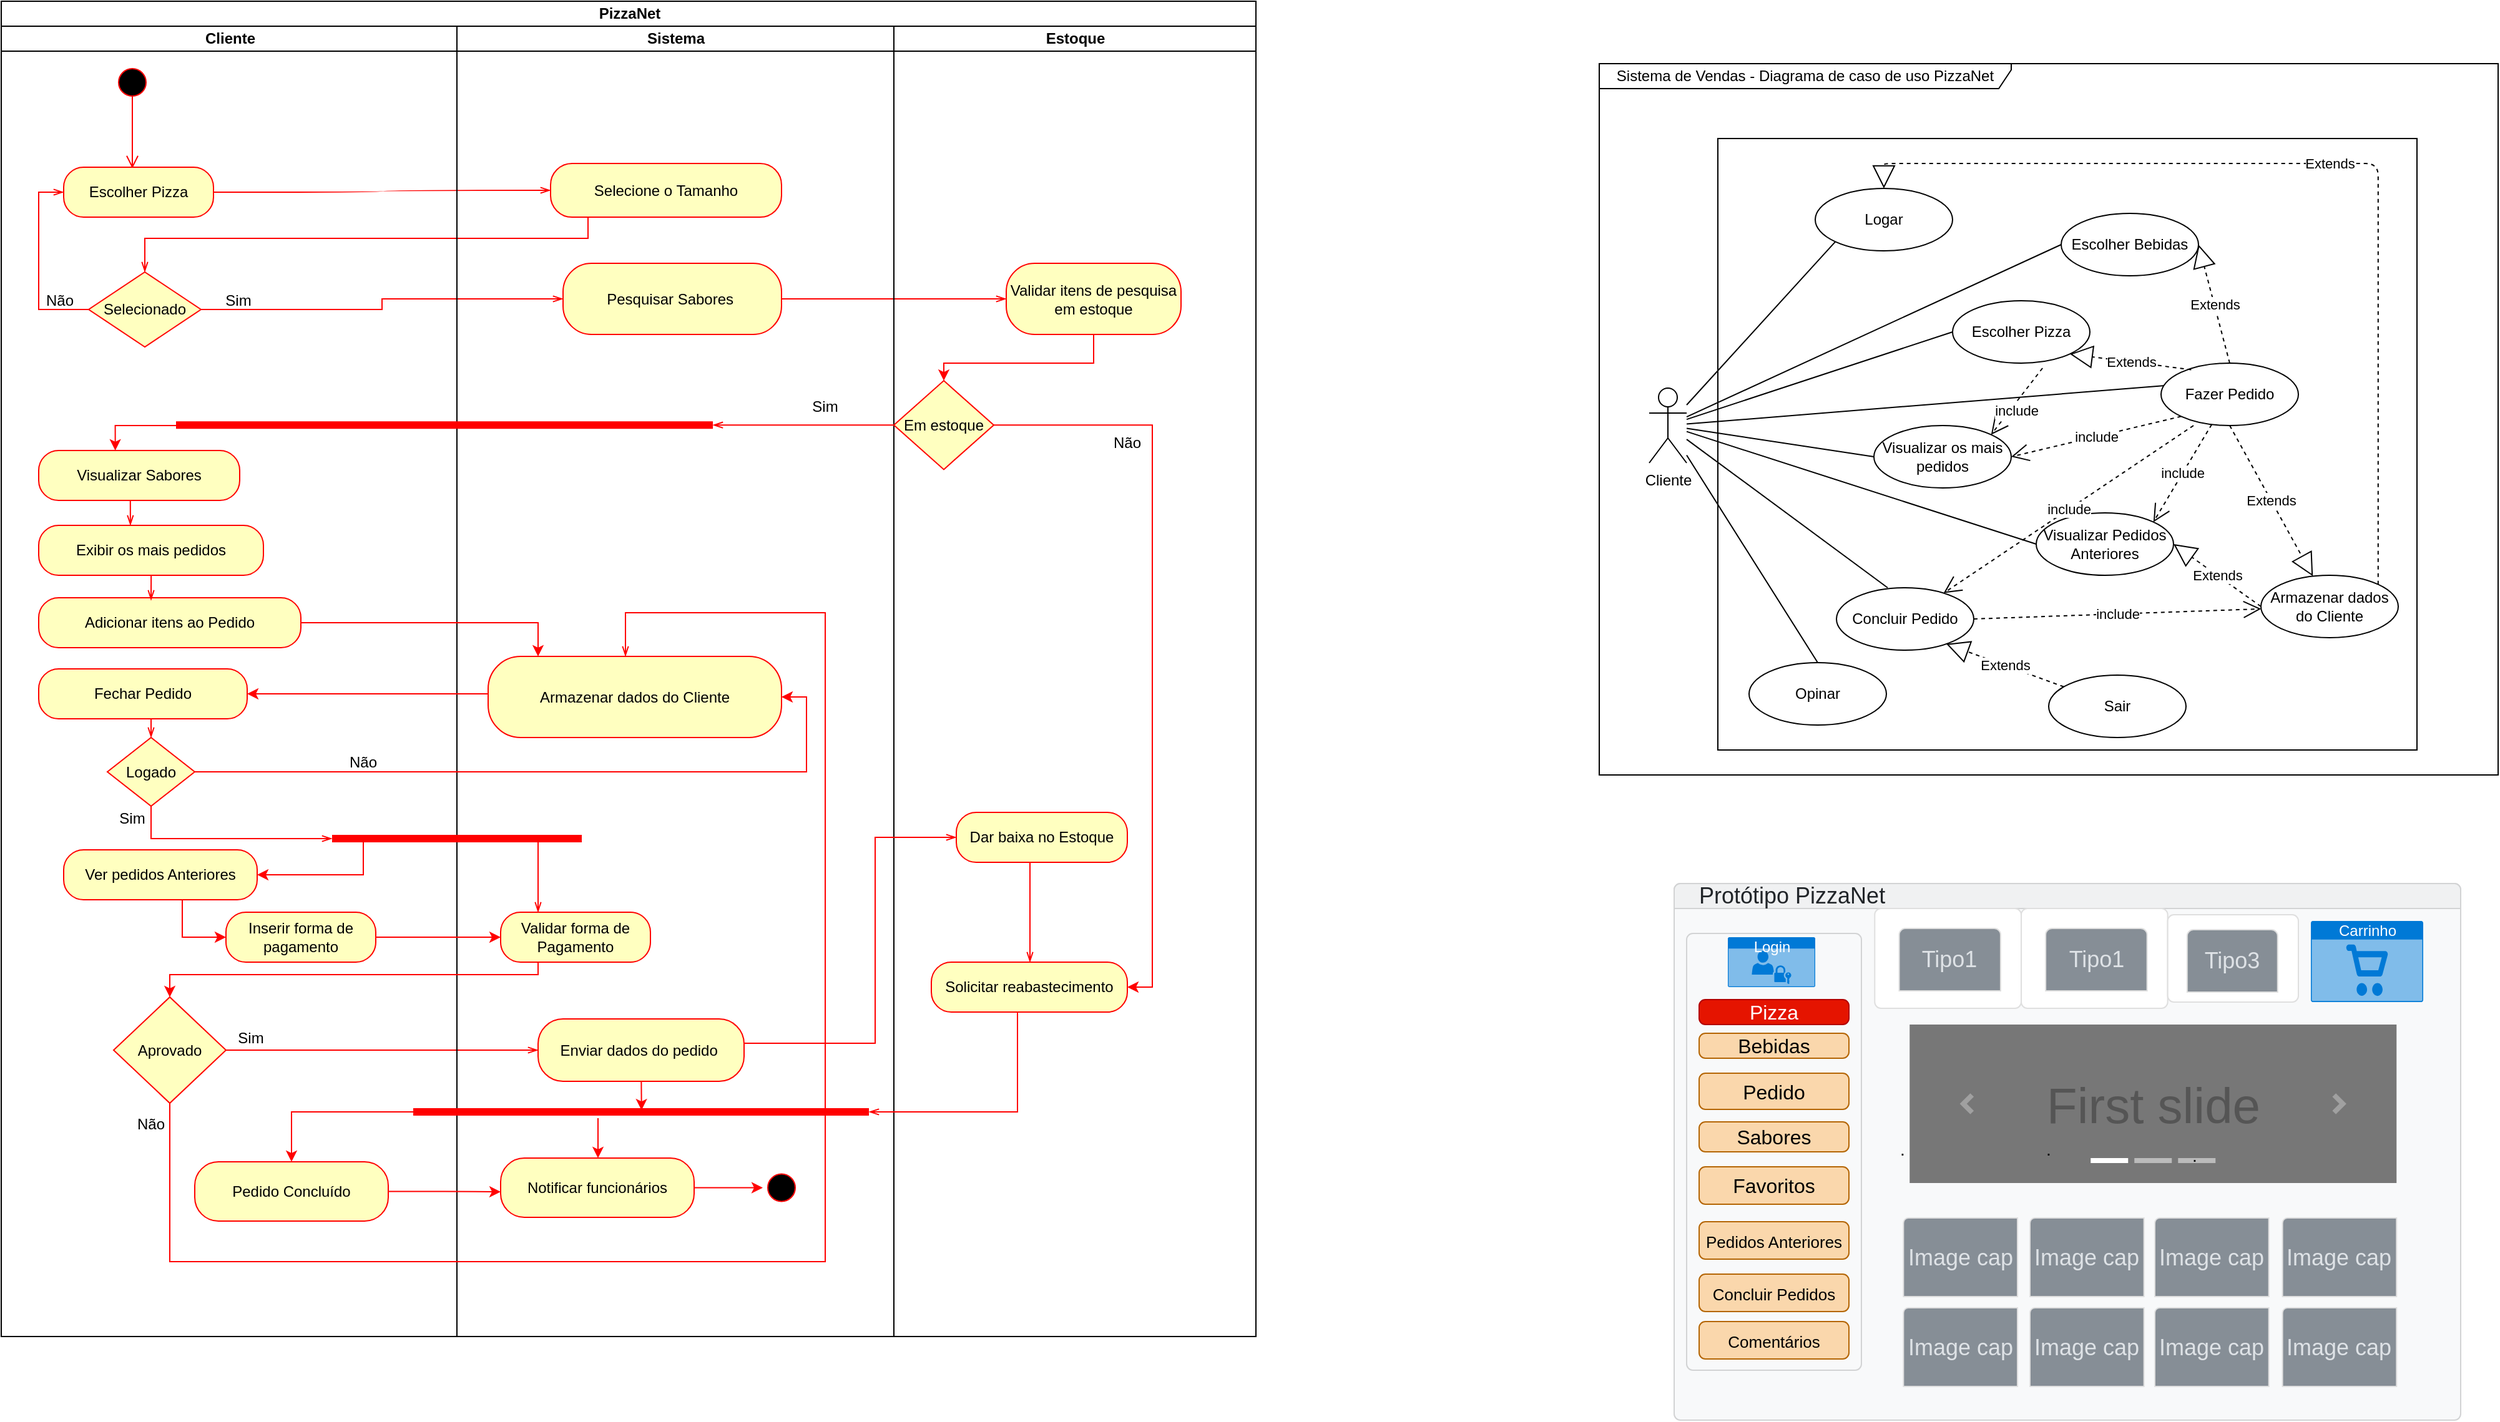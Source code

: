 <mxfile version="13.9.9" type="github">
  <diagram id="EkDo34qrDGZ_-z-unrCB" name="Page-1">
    <mxGraphModel dx="3389" dy="1125" grid="1" gridSize="10" guides="1" tooltips="1" connect="1" arrows="1" fold="1" page="1" pageScale="1" pageWidth="827" pageHeight="1169" math="0" shadow="0">
      <root>
        <mxCell id="0" />
        <mxCell id="1" parent="0" />
        <mxCell id="Earb1KnYi7kqz3VoGOj6-95" value="&lt;br style=&quot;font-size: 14px&quot;&gt;" style="html=1;shadow=0;dashed=0;shape=mxgraph.bootstrap.rrect;rSize=5;strokeColor=#D2D3D4;html=1;whiteSpace=wrap;fillColor=#F8F9FA;fontColor=#212529;verticalAlign=bottom;align=left;spacing=20;spacingBottom=0;fontSize=14;" parent="1" vertex="1">
          <mxGeometry x="90" y="727" width="630" height="430" as="geometry" />
        </mxCell>
        <mxCell id="Earb1KnYi7kqz3VoGOj6-96" value="Protótipo PizzaNet" style="html=1;shadow=0;dashed=0;shape=mxgraph.bootstrap.topButton;rSize=5;perimeter=none;whiteSpace=wrap;fillColor=#F0F1F2;strokeColor=#D2D3D4;fontColor=#212529;resizeWidth=1;fontSize=18;align=left;spacing=20;" parent="Earb1KnYi7kqz3VoGOj6-95" vertex="1">
          <mxGeometry width="630" height="20" relative="1" as="geometry" />
        </mxCell>
        <mxCell id="Earb1KnYi7kqz3VoGOj6-135" value="First slide" style="html=1;shadow=0;dashed=0;strokeColor=none;strokeWidth=1;fillColor=#777777;fontColor=#555555;whiteSpace=wrap;align=center;verticalAlign=middle;fontStyle=0;fontSize=40;" parent="Earb1KnYi7kqz3VoGOj6-95" vertex="1">
          <mxGeometry x="188.63" y="113" width="390" height="127" as="geometry" />
        </mxCell>
        <mxCell id="Earb1KnYi7kqz3VoGOj6-136" value="" style="html=1;verticalLabelPosition=bottom;labelBackgroundColor=#ffffff;verticalAlign=top;shadow=0;dashed=0;strokeWidth=4;shape=mxgraph.ios7.misc.more;strokeColor=#a0a0a0;" parent="Earb1KnYi7kqz3VoGOj6-135" vertex="1">
          <mxGeometry x="1" y="0.5" width="7" height="14" relative="1" as="geometry">
            <mxPoint x="-50" y="-7" as="offset" />
          </mxGeometry>
        </mxCell>
        <mxCell id="Earb1KnYi7kqz3VoGOj6-137" value="" style="flipH=1;html=1;verticalLabelPosition=bottom;labelBackgroundColor=#ffffff;verticalAlign=top;shadow=0;dashed=0;strokeWidth=4;shape=mxgraph.ios7.misc.more;strokeColor=#a0a0a0;" parent="Earb1KnYi7kqz3VoGOj6-135" vertex="1">
          <mxGeometry y="0.5" width="7" height="14" relative="1" as="geometry">
            <mxPoint x="43" y="-7" as="offset" />
          </mxGeometry>
        </mxCell>
        <mxCell id="Earb1KnYi7kqz3VoGOj6-138" value="" style="html=1;shadow=0;strokeColor=none;fillColor=#ffffff;" parent="Earb1KnYi7kqz3VoGOj6-135" vertex="1">
          <mxGeometry x="0.5" y="1" width="30" height="4" relative="1" as="geometry">
            <mxPoint x="-50" y="-20" as="offset" />
          </mxGeometry>
        </mxCell>
        <mxCell id="Earb1KnYi7kqz3VoGOj6-139" value="" style="html=1;shadow=0;strokeColor=none;fillColor=#BBBBBB;" parent="Earb1KnYi7kqz3VoGOj6-135" vertex="1">
          <mxGeometry x="0.5" y="1" width="30" height="4" relative="1" as="geometry">
            <mxPoint x="-15" y="-20" as="offset" />
          </mxGeometry>
        </mxCell>
        <mxCell id="Earb1KnYi7kqz3VoGOj6-140" value="" style="html=1;shadow=0;strokeColor=none;fillColor=#BBBBBB;" parent="Earb1KnYi7kqz3VoGOj6-135" vertex="1">
          <mxGeometry x="0.5" y="1" width="30" height="4" relative="1" as="geometry">
            <mxPoint x="20" y="-20" as="offset" />
          </mxGeometry>
        </mxCell>
        <mxCell id="Earb1KnYi7kqz3VoGOj6-167" value="" style="edgeStyle=none;rounded=0;orthogonalLoop=1;jettySize=auto;html=1;endArrow=none;endFill=0;" parent="Earb1KnYi7kqz3VoGOj6-95" source="Earb1KnYi7kqz3VoGOj6-127" target="Earb1KnYi7kqz3VoGOj6-165" edge="1">
          <mxGeometry relative="1" as="geometry" />
        </mxCell>
        <mxCell id="Earb1KnYi7kqz3VoGOj6-127" value="." style="html=1;shadow=0;dashed=0;shape=mxgraph.bootstrap.rrect;rSize=5;strokeColor=#DFDFDF;html=1;whiteSpace=wrap;fillColor=#ffffff;fontColor=#000000;verticalAlign=top;align=left;spacing=20;spacingBottom=0;fontSize=14;spacingTop=160;" parent="Earb1KnYi7kqz3VoGOj6-95" vertex="1">
          <mxGeometry x="160.66" y="20" width="117.33" height="80" as="geometry" />
        </mxCell>
        <mxCell id="Earb1KnYi7kqz3VoGOj6-128" value="Tipo1" style="html=1;shadow=0;dashed=0;shape=mxgraph.bootstrap.topButton;rSize=5;perimeter=none;whiteSpace=wrap;fillColor=#868E96;strokeColor=#DFDFDF;fontColor=#DEE2E6;resizeWidth=1;fontSize=18;" parent="Earb1KnYi7kqz3VoGOj6-127" vertex="1">
          <mxGeometry width="81.231" height="50" relative="1" as="geometry">
            <mxPoint x="19.59" y="16" as="offset" />
          </mxGeometry>
        </mxCell>
        <mxCell id="Earb1KnYi7kqz3VoGOj6-150" value="Image cap" style="html=1;shadow=0;dashed=0;shape=mxgraph.basic.corner_round_rect;dx=2;perimeter=none;whiteSpace=wrap;fillColor=#868E96;strokeColor=#DFDFDF;fontColor=#DEE2E6;resizeWidth=1;fontSize=18;" parent="Earb1KnYi7kqz3VoGOj6-95" vertex="1">
          <mxGeometry x="183.66" y="340" width="91.34" height="63" as="geometry" />
        </mxCell>
        <mxCell id="Earb1KnYi7kqz3VoGOj6-155" value="Image cap" style="html=1;shadow=0;dashed=0;shape=mxgraph.basic.corner_round_rect;dx=2;perimeter=none;whiteSpace=wrap;fillColor=#868E96;strokeColor=#DFDFDF;fontColor=#DEE2E6;resizeWidth=1;fontSize=18;" parent="Earb1KnYi7kqz3VoGOj6-95" vertex="1">
          <mxGeometry x="183.66" y="268" width="91.34" height="63" as="geometry" />
        </mxCell>
        <mxCell id="Earb1KnYi7kqz3VoGOj6-157" value="Image cap" style="html=1;shadow=0;dashed=0;shape=mxgraph.basic.corner_round_rect;dx=2;perimeter=none;whiteSpace=wrap;fillColor=#868E96;strokeColor=#DFDFDF;fontColor=#DEE2E6;resizeWidth=1;fontSize=18;" parent="Earb1KnYi7kqz3VoGOj6-95" vertex="1">
          <mxGeometry x="285" y="340" width="91.34" height="63" as="geometry" />
        </mxCell>
        <mxCell id="Earb1KnYi7kqz3VoGOj6-158" value="Image cap" style="html=1;shadow=0;dashed=0;shape=mxgraph.basic.corner_round_rect;dx=2;perimeter=none;whiteSpace=wrap;fillColor=#868E96;strokeColor=#DFDFDF;fontColor=#DEE2E6;resizeWidth=1;fontSize=18;" parent="Earb1KnYi7kqz3VoGOj6-95" vertex="1">
          <mxGeometry x="285" y="268" width="91.34" height="63" as="geometry" />
        </mxCell>
        <mxCell id="Earb1KnYi7kqz3VoGOj6-161" value="Image cap" style="html=1;shadow=0;dashed=0;shape=mxgraph.basic.corner_round_rect;dx=2;perimeter=none;whiteSpace=wrap;fillColor=#868E96;strokeColor=#DFDFDF;fontColor=#DEE2E6;resizeWidth=1;fontSize=18;" parent="Earb1KnYi7kqz3VoGOj6-95" vertex="1">
          <mxGeometry x="385" y="340" width="91.34" height="63" as="geometry" />
        </mxCell>
        <mxCell id="Earb1KnYi7kqz3VoGOj6-162" value="Image cap" style="html=1;shadow=0;dashed=0;shape=mxgraph.basic.corner_round_rect;dx=2;perimeter=none;whiteSpace=wrap;fillColor=#868E96;strokeColor=#DFDFDF;fontColor=#DEE2E6;resizeWidth=1;fontSize=18;" parent="Earb1KnYi7kqz3VoGOj6-95" vertex="1">
          <mxGeometry x="385" y="268" width="91.34" height="63" as="geometry" />
        </mxCell>
        <mxCell id="Earb1KnYi7kqz3VoGOj6-163" value="Image cap" style="html=1;shadow=0;dashed=0;shape=mxgraph.basic.corner_round_rect;dx=2;perimeter=none;whiteSpace=wrap;fillColor=#868E96;strokeColor=#DFDFDF;fontColor=#DEE2E6;resizeWidth=1;fontSize=18;" parent="Earb1KnYi7kqz3VoGOj6-95" vertex="1">
          <mxGeometry x="487.29" y="340" width="91.34" height="63" as="geometry" />
        </mxCell>
        <mxCell id="Earb1KnYi7kqz3VoGOj6-164" value="Image cap" style="html=1;shadow=0;dashed=0;shape=mxgraph.basic.corner_round_rect;dx=2;perimeter=none;whiteSpace=wrap;fillColor=#868E96;strokeColor=#DFDFDF;fontColor=#DEE2E6;resizeWidth=1;fontSize=18;" parent="Earb1KnYi7kqz3VoGOj6-95" vertex="1">
          <mxGeometry x="487.29" y="268" width="91.34" height="63" as="geometry" />
        </mxCell>
        <mxCell id="Earb1KnYi7kqz3VoGOj6-170" value="" style="edgeStyle=none;rounded=0;orthogonalLoop=1;jettySize=auto;html=1;endArrow=none;endFill=0;" parent="Earb1KnYi7kqz3VoGOj6-95" source="Earb1KnYi7kqz3VoGOj6-165" target="Earb1KnYi7kqz3VoGOj6-168" edge="1">
          <mxGeometry relative="1" as="geometry" />
        </mxCell>
        <mxCell id="Earb1KnYi7kqz3VoGOj6-165" value="." style="html=1;shadow=0;dashed=0;shape=mxgraph.bootstrap.rrect;rSize=5;strokeColor=#DFDFDF;html=1;whiteSpace=wrap;fillColor=#ffffff;fontColor=#000000;verticalAlign=top;align=left;spacing=20;spacingBottom=0;fontSize=14;spacingTop=160;" parent="Earb1KnYi7kqz3VoGOj6-95" vertex="1">
          <mxGeometry x="277.99" y="20" width="117.33" height="80" as="geometry" />
        </mxCell>
        <mxCell id="Earb1KnYi7kqz3VoGOj6-166" value="Tipo1" style="html=1;shadow=0;dashed=0;shape=mxgraph.bootstrap.topButton;rSize=5;perimeter=none;whiteSpace=wrap;fillColor=#868E96;strokeColor=#DFDFDF;fontColor=#DEE2E6;resizeWidth=1;fontSize=18;" parent="Earb1KnYi7kqz3VoGOj6-165" vertex="1">
          <mxGeometry width="81.231" height="50" relative="1" as="geometry">
            <mxPoint x="19.59" y="16" as="offset" />
          </mxGeometry>
        </mxCell>
        <mxCell id="Earb1KnYi7kqz3VoGOj6-168" value="." style="html=1;shadow=0;dashed=0;shape=mxgraph.bootstrap.rrect;rSize=5;strokeColor=#DFDFDF;html=1;whiteSpace=wrap;fillColor=#ffffff;fontColor=#000000;verticalAlign=top;align=left;spacing=20;spacingBottom=0;fontSize=14;spacingTop=160;" parent="Earb1KnYi7kqz3VoGOj6-95" vertex="1">
          <mxGeometry x="395.32" y="25" width="104.68" height="70" as="geometry" />
        </mxCell>
        <mxCell id="Earb1KnYi7kqz3VoGOj6-169" value="Tipo3" style="html=1;shadow=0;dashed=0;shape=mxgraph.bootstrap.topButton;rSize=5;perimeter=none;whiteSpace=wrap;fillColor=#868E96;strokeColor=#DFDFDF;fontColor=#DEE2E6;resizeWidth=1;fontSize=18;" parent="Earb1KnYi7kqz3VoGOj6-168" vertex="1">
          <mxGeometry width="72.473" height="50" relative="1" as="geometry">
            <mxPoint x="15.59" y="12" as="offset" />
          </mxGeometry>
        </mxCell>
        <mxCell id="Earb1KnYi7kqz3VoGOj6-178" value="Carrinho" style="html=1;strokeColor=none;fillColor=#0079D6;labelPosition=center;verticalLabelPosition=middle;verticalAlign=top;align=center;fontSize=12;outlineConnect=0;spacingTop=-6;fontColor=#FFFFFF;shape=mxgraph.sitemap.shopping;" parent="Earb1KnYi7kqz3VoGOj6-95" vertex="1">
          <mxGeometry x="510" y="30" width="90" height="65" as="geometry" />
        </mxCell>
        <mxCell id="Earb1KnYi7kqz3VoGOj6-97" value="&lt;br style=&quot;font-size: 14px&quot;&gt;" style="html=1;shadow=0;dashed=0;shape=mxgraph.bootstrap.rrect;rSize=5;strokeColor=#D2D3D4;html=1;whiteSpace=wrap;fillColor=#F8F9FA;fontColor=#212529;verticalAlign=bottom;align=left;spacing=20;spacingBottom=0;fontSize=14;" parent="1" vertex="1">
          <mxGeometry x="100" y="767" width="140" height="350" as="geometry" />
        </mxCell>
        <mxCell id="Earb1KnYi7kqz3VoGOj6-105" value="Pizza" style="html=1;shadow=0;dashed=0;shape=mxgraph.bootstrap.rrect;rSize=5;strokeColor=#B20000;strokeWidth=1;fillColor=#e51400;whiteSpace=wrap;align=center;verticalAlign=middle;spacingLeft=0;fontStyle=0;fontSize=16;spacing=5;fontColor=#ffffff;" parent="1" vertex="1">
          <mxGeometry x="110" y="820" width="120" height="20" as="geometry" />
        </mxCell>
        <mxCell id="Earb1KnYi7kqz3VoGOj6-107" value="Bebidas" style="html=1;shadow=0;dashed=0;shape=mxgraph.bootstrap.rrect;rSize=5;strokeColor=#b46504;strokeWidth=1;fillColor=#fad7ac;whiteSpace=wrap;align=center;verticalAlign=middle;spacingLeft=0;fontStyle=0;fontSize=16;spacing=5;" parent="1" vertex="1">
          <mxGeometry x="110" y="847" width="120" height="20" as="geometry" />
        </mxCell>
        <mxCell id="Earb1KnYi7kqz3VoGOj6-109" value="Pedido" style="html=1;shadow=0;dashed=0;shape=mxgraph.bootstrap.rrect;rSize=5;strokeColor=#b46504;strokeWidth=1;fillColor=#fad7ac;whiteSpace=wrap;align=center;verticalAlign=middle;spacingLeft=0;fontStyle=0;fontSize=16;spacing=5;" parent="1" vertex="1">
          <mxGeometry x="110" y="879" width="120" height="29" as="geometry" />
        </mxCell>
        <mxCell id="Earb1KnYi7kqz3VoGOj6-111" value="Sabores" style="html=1;shadow=0;dashed=0;shape=mxgraph.bootstrap.rrect;rSize=5;strokeColor=#b46504;strokeWidth=1;fillColor=#fad7ac;whiteSpace=wrap;align=center;verticalAlign=middle;spacingLeft=0;fontStyle=0;fontSize=16;spacing=5;" parent="1" vertex="1">
          <mxGeometry x="110" y="918" width="120" height="24" as="geometry" />
        </mxCell>
        <mxCell id="Earb1KnYi7kqz3VoGOj6-113" value="Favoritos" style="html=1;shadow=0;dashed=0;shape=mxgraph.bootstrap.rrect;rSize=5;strokeColor=#b46504;strokeWidth=1;fillColor=#fad7ac;whiteSpace=wrap;align=center;verticalAlign=middle;spacingLeft=0;fontStyle=0;fontSize=16;spacing=5;" parent="1" vertex="1">
          <mxGeometry x="110" y="954" width="120" height="30" as="geometry" />
        </mxCell>
        <mxCell id="Earb1KnYi7kqz3VoGOj6-115" value="&lt;font style=&quot;font-size: 13px&quot;&gt;Pedidos Anteriores&lt;/font&gt;" style="html=1;shadow=0;dashed=0;shape=mxgraph.bootstrap.rrect;rSize=5;strokeColor=#b46504;strokeWidth=1;fillColor=#fad7ac;whiteSpace=wrap;align=center;verticalAlign=middle;spacingLeft=0;fontStyle=0;fontSize=16;spacing=5;" parent="1" vertex="1">
          <mxGeometry x="110" y="998" width="120" height="30" as="geometry" />
        </mxCell>
        <mxCell id="Earb1KnYi7kqz3VoGOj6-117" value="&lt;span style=&quot;font-size: 13px&quot;&gt;Concluir Pedidos&lt;/span&gt;" style="html=1;shadow=0;dashed=0;shape=mxgraph.bootstrap.rrect;rSize=5;strokeColor=#b46504;strokeWidth=1;fillColor=#fad7ac;whiteSpace=wrap;align=center;verticalAlign=middle;spacingLeft=0;fontStyle=0;fontSize=16;spacing=5;" parent="1" vertex="1">
          <mxGeometry x="110" y="1040" width="120" height="30" as="geometry" />
        </mxCell>
        <mxCell id="Earb1KnYi7kqz3VoGOj6-119" value="&lt;span style=&quot;font-size: 13px&quot;&gt;Comentários&lt;/span&gt;" style="html=1;shadow=0;dashed=0;shape=mxgraph.bootstrap.rrect;rSize=5;strokeColor=#b46504;strokeWidth=1;fillColor=#fad7ac;whiteSpace=wrap;align=center;verticalAlign=middle;spacingLeft=0;fontStyle=0;fontSize=16;spacing=5;" parent="1" vertex="1">
          <mxGeometry x="110" y="1078" width="120" height="30" as="geometry" />
        </mxCell>
        <mxCell id="Earb1KnYi7kqz3VoGOj6-177" value="Login" style="html=1;strokeColor=none;fillColor=#0079D6;labelPosition=center;verticalLabelPosition=middle;verticalAlign=top;align=center;fontSize=12;outlineConnect=0;spacingTop=-6;fontColor=#FFFFFF;shape=mxgraph.sitemap.login;" parent="1" vertex="1">
          <mxGeometry x="133" y="770" width="70" height="40" as="geometry" />
        </mxCell>
        <mxCell id="qwXOoXduJk2nyBG-_TlX-101" value="PizzaNet" style="swimlane;html=1;childLayout=stackLayout;resizeParent=1;resizeParentMax=0;startSize=20;" parent="1" vertex="1">
          <mxGeometry x="-1250" y="20" width="1005" height="1070" as="geometry" />
        </mxCell>
        <mxCell id="qwXOoXduJk2nyBG-_TlX-102" value="" style="edgeStyle=orthogonalEdgeStyle;curved=1;rounded=0;orthogonalLoop=1;jettySize=auto;html=1;startArrow=none;startFill=0;endArrow=openThin;endFill=0;strokeColor=#FF0000;" parent="qwXOoXduJk2nyBG-_TlX-101" source="qwXOoXduJk2nyBG-_TlX-112" target="qwXOoXduJk2nyBG-_TlX-137" edge="1">
          <mxGeometry relative="1" as="geometry">
            <mxPoint x="-210" y="273" as="sourcePoint" />
            <mxPoint x="-210" y="370" as="targetPoint" />
          </mxGeometry>
        </mxCell>
        <mxCell id="qwXOoXduJk2nyBG-_TlX-103" style="edgeStyle=orthogonalEdgeStyle;rounded=0;orthogonalLoop=1;jettySize=auto;html=1;startArrow=none;startFill=0;endArrow=openThin;endFill=0;strokeColor=#FF0000;entryX=0.5;entryY=0;entryDx=0;entryDy=0;" parent="qwXOoXduJk2nyBG-_TlX-101" source="qwXOoXduJk2nyBG-_TlX-137" target="qwXOoXduJk2nyBG-_TlX-116" edge="1">
          <mxGeometry relative="1" as="geometry">
            <mxPoint x="150" y="250" as="targetPoint" />
            <Array as="points">
              <mxPoint x="470" y="190" />
              <mxPoint x="115" y="190" />
            </Array>
          </mxGeometry>
        </mxCell>
        <mxCell id="qwXOoXduJk2nyBG-_TlX-104" style="edgeStyle=orthogonalEdgeStyle;rounded=0;orthogonalLoop=1;jettySize=auto;html=1;entryX=0;entryY=0.5;entryDx=0;entryDy=0;startArrow=none;startFill=0;endArrow=openThin;endFill=0;strokeColor=#FF0000;" parent="qwXOoXduJk2nyBG-_TlX-101" source="qwXOoXduJk2nyBG-_TlX-116" target="qwXOoXduJk2nyBG-_TlX-136" edge="1">
          <mxGeometry relative="1" as="geometry" />
        </mxCell>
        <mxCell id="qwXOoXduJk2nyBG-_TlX-105" style="edgeStyle=orthogonalEdgeStyle;rounded=0;orthogonalLoop=1;jettySize=auto;html=1;startArrow=none;startFill=0;endArrow=openThin;endFill=0;strokeColor=#FF0000;exitX=0.5;exitY=0;exitDx=0;exitDy=0;" parent="qwXOoXduJk2nyBG-_TlX-101" source="qwXOoXduJk2nyBG-_TlX-123" target="qwXOoXduJk2nyBG-_TlX-142" edge="1">
          <mxGeometry relative="1" as="geometry">
            <Array as="points">
              <mxPoint x="180" y="840" />
            </Array>
          </mxGeometry>
        </mxCell>
        <mxCell id="qwXOoXduJk2nyBG-_TlX-106" style="edgeStyle=orthogonalEdgeStyle;rounded=0;orthogonalLoop=1;jettySize=auto;html=1;entryX=0;entryY=0.5;entryDx=0;entryDy=0;entryPerimeter=0;startArrow=none;startFill=0;endArrow=openThin;endFill=0;strokeColor=#FF0000;" parent="qwXOoXduJk2nyBG-_TlX-101" source="qwXOoXduJk2nyBG-_TlX-120" target="qwXOoXduJk2nyBG-_TlX-140" edge="1">
          <mxGeometry relative="1" as="geometry">
            <Array as="points">
              <mxPoint x="120" y="671" />
            </Array>
          </mxGeometry>
        </mxCell>
        <mxCell id="qwXOoXduJk2nyBG-_TlX-107" style="edgeStyle=orthogonalEdgeStyle;rounded=0;orthogonalLoop=1;jettySize=auto;html=1;entryX=0;entryY=0.5;entryDx=0;entryDy=0;startArrow=none;startFill=0;endArrow=openThin;endFill=0;strokeColor=#FF0000;" parent="qwXOoXduJk2nyBG-_TlX-101" source="qwXOoXduJk2nyBG-_TlX-136" target="qwXOoXduJk2nyBG-_TlX-153" edge="1">
          <mxGeometry relative="1" as="geometry" />
        </mxCell>
        <mxCell id="qwXOoXduJk2nyBG-_TlX-108" value="" style="rounded=0;orthogonalLoop=1;jettySize=auto;html=1;startArrow=none;startFill=0;endArrow=openThin;endFill=0;strokeColor=#FF0000;entryX=1;entryY=0.5;entryDx=0;entryDy=0;entryPerimeter=0;exitX=0.5;exitY=1;exitDx=0;exitDy=0;" parent="qwXOoXduJk2nyBG-_TlX-101" source="qwXOoXduJk2nyBG-_TlX-156" target="qwXOoXduJk2nyBG-_TlX-146" edge="1">
          <mxGeometry relative="1" as="geometry">
            <mxPoint x="500" y="357.62" as="targetPoint" />
            <Array as="points" />
            <mxPoint x="670" y="353.87" as="sourcePoint" />
          </mxGeometry>
        </mxCell>
        <mxCell id="qwXOoXduJk2nyBG-_TlX-109" value="Cliente" style="swimlane;html=1;startSize=20;" parent="qwXOoXduJk2nyBG-_TlX-101" vertex="1">
          <mxGeometry y="20" width="365" height="1050" as="geometry" />
        </mxCell>
        <mxCell id="qwXOoXduJk2nyBG-_TlX-110" value="" style="edgeStyle=orthogonalEdgeStyle;html=1;verticalAlign=bottom;endArrow=open;endSize=8;strokeColor=#ff0000;" parent="qwXOoXduJk2nyBG-_TlX-109" edge="1">
          <mxGeometry relative="1" as="geometry">
            <mxPoint x="105" y="114" as="targetPoint" />
            <Array as="points">
              <mxPoint x="105" y="114" />
            </Array>
            <mxPoint x="105" y="54.0" as="sourcePoint" />
          </mxGeometry>
        </mxCell>
        <mxCell id="qwXOoXduJk2nyBG-_TlX-111" value="" style="ellipse;html=1;shape=startState;fillColor=#000000;strokeColor=#ff0000;" parent="qwXOoXduJk2nyBG-_TlX-109" vertex="1">
          <mxGeometry x="90" y="30" width="30" height="30" as="geometry" />
        </mxCell>
        <mxCell id="qwXOoXduJk2nyBG-_TlX-112" value="Escolher Pizza" style="rounded=1;whiteSpace=wrap;html=1;arcSize=40;fontColor=#000000;fillColor=#ffffc0;strokeColor=#ff0000;" parent="qwXOoXduJk2nyBG-_TlX-109" vertex="1">
          <mxGeometry x="50" y="113" width="120" height="40" as="geometry" />
        </mxCell>
        <mxCell id="qwXOoXduJk2nyBG-_TlX-113" style="edgeStyle=orthogonalEdgeStyle;rounded=0;orthogonalLoop=1;jettySize=auto;html=1;startArrow=none;startFill=0;endArrow=openThin;endFill=0;strokeColor=#FF0000;entryX=0;entryY=0.5;entryDx=0;entryDy=0;" parent="qwXOoXduJk2nyBG-_TlX-109" source="qwXOoXduJk2nyBG-_TlX-114" target="qwXOoXduJk2nyBG-_TlX-120" edge="1">
          <mxGeometry relative="1" as="geometry">
            <mxPoint x="120" y="580" as="targetPoint" />
            <Array as="points">
              <mxPoint x="120" y="570" />
              <mxPoint x="120" y="570" />
            </Array>
          </mxGeometry>
        </mxCell>
        <mxCell id="qwXOoXduJk2nyBG-_TlX-114" value="Fechar Pedido" style="rounded=1;whiteSpace=wrap;html=1;arcSize=40;fontColor=#000000;fillColor=#ffffc0;strokeColor=#ff0000;" parent="qwXOoXduJk2nyBG-_TlX-109" vertex="1">
          <mxGeometry x="30" y="515" width="167" height="40" as="geometry" />
        </mxCell>
        <mxCell id="qwXOoXduJk2nyBG-_TlX-115" style="edgeStyle=orthogonalEdgeStyle;rounded=0;orthogonalLoop=1;jettySize=auto;html=1;exitX=0;exitY=0.5;exitDx=0;exitDy=0;entryX=0;entryY=0.5;entryDx=0;entryDy=0;startArrow=none;startFill=0;endArrow=openThin;endFill=0;strokeColor=#FF0000;" parent="qwXOoXduJk2nyBG-_TlX-109" source="qwXOoXduJk2nyBG-_TlX-116" target="qwXOoXduJk2nyBG-_TlX-112" edge="1">
          <mxGeometry relative="1" as="geometry" />
        </mxCell>
        <mxCell id="qwXOoXduJk2nyBG-_TlX-116" value="Selecionado" style="rhombus;whiteSpace=wrap;html=1;fillColor=#ffffc0;strokeColor=#ff0000;" parent="qwXOoXduJk2nyBG-_TlX-109" vertex="1">
          <mxGeometry x="70" y="197" width="90" height="60" as="geometry" />
        </mxCell>
        <mxCell id="qwXOoXduJk2nyBG-_TlX-117" value="Sim" style="text;html=1;strokeColor=none;fillColor=none;align=center;verticalAlign=middle;whiteSpace=wrap;rounded=0;" parent="qwXOoXduJk2nyBG-_TlX-109" vertex="1">
          <mxGeometry x="170" y="210" width="40" height="20" as="geometry" />
        </mxCell>
        <mxCell id="qwXOoXduJk2nyBG-_TlX-118" value="Não" style="text;html=1;strokeColor=none;fillColor=none;align=center;verticalAlign=middle;whiteSpace=wrap;rounded=0;" parent="qwXOoXduJk2nyBG-_TlX-109" vertex="1">
          <mxGeometry x="27" y="210" width="40" height="20" as="geometry" />
        </mxCell>
        <mxCell id="qwXOoXduJk2nyBG-_TlX-119" value="Adicionar itens ao Pedido" style="rounded=1;whiteSpace=wrap;html=1;arcSize=40;fontColor=#000000;fillColor=#ffffc0;strokeColor=#ff0000;" parent="qwXOoXduJk2nyBG-_TlX-109" vertex="1">
          <mxGeometry x="30" y="458" width="210" height="40" as="geometry" />
        </mxCell>
        <mxCell id="qwXOoXduJk2nyBG-_TlX-120" value="Logado" style="rhombus;whiteSpace=wrap;html=1;fillColor=#ffffc0;strokeColor=#ff0000;direction=south;" parent="qwXOoXduJk2nyBG-_TlX-109" vertex="1">
          <mxGeometry x="85" y="570" width="70" height="55" as="geometry" />
        </mxCell>
        <mxCell id="qwXOoXduJk2nyBG-_TlX-121" value="Sim" style="text;html=1;strokeColor=none;fillColor=none;align=center;verticalAlign=middle;whiteSpace=wrap;rounded=0;" parent="qwXOoXduJk2nyBG-_TlX-109" vertex="1">
          <mxGeometry x="85" y="625" width="40" height="20" as="geometry" />
        </mxCell>
        <mxCell id="qwXOoXduJk2nyBG-_TlX-122" value="Inserir forma de pagamento" style="rounded=1;whiteSpace=wrap;html=1;arcSize=40;fontColor=#000000;fillColor=#ffffc0;strokeColor=#ff0000;" parent="qwXOoXduJk2nyBG-_TlX-109" vertex="1">
          <mxGeometry x="180" y="710" width="120" height="40" as="geometry" />
        </mxCell>
        <mxCell id="qwXOoXduJk2nyBG-_TlX-123" value="Aprovado" style="rhombus;whiteSpace=wrap;html=1;fillColor=#ffffc0;strokeColor=#ff0000;direction=south;" parent="qwXOoXduJk2nyBG-_TlX-109" vertex="1">
          <mxGeometry x="90" y="778" width="90" height="85" as="geometry" />
        </mxCell>
        <mxCell id="qwXOoXduJk2nyBG-_TlX-124" value="Não" style="text;html=1;strokeColor=none;fillColor=none;align=center;verticalAlign=middle;whiteSpace=wrap;rounded=0;" parent="qwXOoXduJk2nyBG-_TlX-109" vertex="1">
          <mxGeometry x="270" y="580" width="40" height="20" as="geometry" />
        </mxCell>
        <mxCell id="qwXOoXduJk2nyBG-_TlX-125" value="Sim" style="text;html=1;strokeColor=none;fillColor=none;align=center;verticalAlign=middle;whiteSpace=wrap;rounded=0;" parent="qwXOoXduJk2nyBG-_TlX-109" vertex="1">
          <mxGeometry x="180" y="801" width="40" height="20" as="geometry" />
        </mxCell>
        <mxCell id="qwXOoXduJk2nyBG-_TlX-126" value="Não" style="text;html=1;strokeColor=none;fillColor=none;align=center;verticalAlign=middle;whiteSpace=wrap;rounded=0;" parent="qwXOoXduJk2nyBG-_TlX-109" vertex="1">
          <mxGeometry x="100" y="870" width="40" height="20" as="geometry" />
        </mxCell>
        <mxCell id="qwXOoXduJk2nyBG-_TlX-127" value="Visualizar Sabores" style="rounded=1;whiteSpace=wrap;html=1;arcSize=40;fontColor=#000000;fillColor=#ffffc0;strokeColor=#ff0000;" parent="qwXOoXduJk2nyBG-_TlX-109" vertex="1">
          <mxGeometry x="30" y="340" width="161" height="40" as="geometry" />
        </mxCell>
        <mxCell id="qwXOoXduJk2nyBG-_TlX-128" value="Exibir os mais pedidos" style="rounded=1;whiteSpace=wrap;html=1;arcSize=40;fontColor=#000000;fillColor=#ffffc0;strokeColor=#ff0000;" parent="qwXOoXduJk2nyBG-_TlX-109" vertex="1">
          <mxGeometry x="30" y="400" width="180" height="40" as="geometry" />
        </mxCell>
        <mxCell id="qwXOoXduJk2nyBG-_TlX-129" style="edgeStyle=orthogonalEdgeStyle;rounded=0;orthogonalLoop=1;jettySize=auto;html=1;startArrow=none;startFill=0;endArrow=openThin;endFill=0;strokeColor=#FF0000;exitX=0.409;exitY=1.012;exitDx=0;exitDy=0;exitPerimeter=0;" parent="qwXOoXduJk2nyBG-_TlX-109" edge="1">
          <mxGeometry relative="1" as="geometry">
            <mxPoint x="120" y="460" as="targetPoint" />
            <Array as="points" />
            <mxPoint x="120.08" y="440.0" as="sourcePoint" />
          </mxGeometry>
        </mxCell>
        <mxCell id="qwXOoXduJk2nyBG-_TlX-130" style="edgeStyle=orthogonalEdgeStyle;rounded=0;orthogonalLoop=1;jettySize=auto;html=1;startArrow=none;startFill=0;endArrow=openThin;endFill=0;strokeColor=#FF0000;exitX=0.409;exitY=1.012;exitDx=0;exitDy=0;exitPerimeter=0;entryX=0.408;entryY=0;entryDx=0;entryDy=0;entryPerimeter=0;" parent="qwXOoXduJk2nyBG-_TlX-109" target="qwXOoXduJk2nyBG-_TlX-128" edge="1">
          <mxGeometry relative="1" as="geometry">
            <mxPoint x="120" y="395" as="targetPoint" />
            <Array as="points" />
            <mxPoint x="119.8" y="380.0" as="sourcePoint" />
          </mxGeometry>
        </mxCell>
        <mxCell id="qwXOoXduJk2nyBG-_TlX-131" style="edgeStyle=orthogonalEdgeStyle;rounded=0;orthogonalLoop=1;jettySize=auto;html=1;entryX=0;entryY=0.5;entryDx=0;entryDy=0;strokeColor=#FF0000;fontColor=#FF0000;" parent="qwXOoXduJk2nyBG-_TlX-109" source="qwXOoXduJk2nyBG-_TlX-132" target="qwXOoXduJk2nyBG-_TlX-122" edge="1">
          <mxGeometry relative="1" as="geometry">
            <Array as="points">
              <mxPoint x="145" y="730" />
            </Array>
          </mxGeometry>
        </mxCell>
        <mxCell id="qwXOoXduJk2nyBG-_TlX-132" value="Ver pedidos Anteriores" style="rounded=1;whiteSpace=wrap;html=1;arcSize=40;fontColor=#000000;fillColor=#ffffc0;strokeColor=#ff0000;" parent="qwXOoXduJk2nyBG-_TlX-109" vertex="1">
          <mxGeometry x="50" y="660" width="155" height="40" as="geometry" />
        </mxCell>
        <mxCell id="qwXOoXduJk2nyBG-_TlX-133" value="Pedido Concluído" style="rounded=1;whiteSpace=wrap;html=1;arcSize=40;fontColor=#000000;fillColor=#ffffc0;strokeColor=#ff0000;" parent="qwXOoXduJk2nyBG-_TlX-109" vertex="1">
          <mxGeometry x="155" y="910" width="155" height="47.5" as="geometry" />
        </mxCell>
        <mxCell id="qwXOoXduJk2nyBG-_TlX-134" value="Sistema" style="swimlane;html=1;startSize=20;" parent="qwXOoXduJk2nyBG-_TlX-101" vertex="1">
          <mxGeometry x="365" y="20" width="350" height="1050" as="geometry" />
        </mxCell>
        <mxCell id="qwXOoXduJk2nyBG-_TlX-135" value="Validar forma de Pagamento" style="rounded=1;whiteSpace=wrap;html=1;arcSize=40;fontColor=#000000;fillColor=#ffffc0;strokeColor=#ff0000;" parent="qwXOoXduJk2nyBG-_TlX-134" vertex="1">
          <mxGeometry x="35" y="710" width="120" height="40" as="geometry" />
        </mxCell>
        <mxCell id="qwXOoXduJk2nyBG-_TlX-136" value="Pesquisar Sabores&amp;nbsp;" style="rounded=1;whiteSpace=wrap;html=1;arcSize=40;fontColor=#000000;fillColor=#ffffc0;strokeColor=#ff0000;" parent="qwXOoXduJk2nyBG-_TlX-134" vertex="1">
          <mxGeometry x="85" y="190" width="175" height="57" as="geometry" />
        </mxCell>
        <mxCell id="qwXOoXduJk2nyBG-_TlX-137" value="Selecione o Tamanho" style="rounded=1;whiteSpace=wrap;html=1;arcSize=40;fontColor=#000000;fillColor=#ffffc0;strokeColor=#ff0000;" parent="qwXOoXduJk2nyBG-_TlX-134" vertex="1">
          <mxGeometry x="75" y="110" width="185" height="43" as="geometry" />
        </mxCell>
        <mxCell id="qwXOoXduJk2nyBG-_TlX-138" value="Armazenar dados do Cliente" style="rounded=1;whiteSpace=wrap;html=1;arcSize=40;fontColor=#000000;fillColor=#ffffc0;strokeColor=#ff0000;" parent="qwXOoXduJk2nyBG-_TlX-134" vertex="1">
          <mxGeometry x="25" y="505" width="235" height="65" as="geometry" />
        </mxCell>
        <mxCell id="qwXOoXduJk2nyBG-_TlX-139" style="edgeStyle=orthogonalEdgeStyle;rounded=0;orthogonalLoop=1;jettySize=auto;html=1;exitX=0.75;exitY=0.5;exitDx=0;exitDy=0;exitPerimeter=0;startArrow=none;startFill=0;endArrow=openThin;endFill=0;strokeColor=#FF0000;" parent="qwXOoXduJk2nyBG-_TlX-134" source="qwXOoXduJk2nyBG-_TlX-140" target="qwXOoXduJk2nyBG-_TlX-135" edge="1">
          <mxGeometry relative="1" as="geometry">
            <Array as="points">
              <mxPoint x="65" y="651" />
            </Array>
          </mxGeometry>
        </mxCell>
        <mxCell id="qwXOoXduJk2nyBG-_TlX-140" value="" style="shape=line;html=1;strokeWidth=6;strokeColor=#ff0000;" parent="qwXOoXduJk2nyBG-_TlX-134" vertex="1">
          <mxGeometry x="-100" y="646" width="200" height="10" as="geometry" />
        </mxCell>
        <mxCell id="qwXOoXduJk2nyBG-_TlX-141" style="edgeStyle=none;rounded=0;orthogonalLoop=1;jettySize=auto;html=1;entryX=0.501;entryY=0.363;entryDx=0;entryDy=0;entryPerimeter=0;strokeColor=#FF0000;fontColor=#FF0000;" parent="qwXOoXduJk2nyBG-_TlX-134" source="qwXOoXduJk2nyBG-_TlX-142" target="qwXOoXduJk2nyBG-_TlX-149" edge="1">
          <mxGeometry relative="1" as="geometry" />
        </mxCell>
        <mxCell id="qwXOoXduJk2nyBG-_TlX-142" value="Enviar dados do pedido&amp;nbsp;" style="rounded=1;whiteSpace=wrap;html=1;arcSize=40;fontColor=#000000;fillColor=#ffffc0;strokeColor=#ff0000;" parent="qwXOoXduJk2nyBG-_TlX-134" vertex="1">
          <mxGeometry x="65" y="795.5" width="165" height="50" as="geometry" />
        </mxCell>
        <mxCell id="qwXOoXduJk2nyBG-_TlX-143" style="rounded=0;orthogonalLoop=1;jettySize=auto;html=1;strokeColor=#FF0000;fontColor=#FF0000;" parent="qwXOoXduJk2nyBG-_TlX-134" source="qwXOoXduJk2nyBG-_TlX-144" target="qwXOoXduJk2nyBG-_TlX-147" edge="1">
          <mxGeometry relative="1" as="geometry" />
        </mxCell>
        <mxCell id="qwXOoXduJk2nyBG-_TlX-144" value="Notificar funcionários" style="rounded=1;whiteSpace=wrap;html=1;arcSize=40;fontColor=#000000;fillColor=#ffffc0;strokeColor=#ff0000;" parent="qwXOoXduJk2nyBG-_TlX-134" vertex="1">
          <mxGeometry x="35" y="907" width="155" height="47.5" as="geometry" />
        </mxCell>
        <mxCell id="qwXOoXduJk2nyBG-_TlX-145" value="Sim" style="text;html=1;strokeColor=none;fillColor=none;align=center;verticalAlign=middle;whiteSpace=wrap;rounded=0;" parent="qwXOoXduJk2nyBG-_TlX-134" vertex="1">
          <mxGeometry x="275" y="294.62" width="40" height="20" as="geometry" />
        </mxCell>
        <mxCell id="qwXOoXduJk2nyBG-_TlX-146" value="" style="shape=line;html=1;strokeWidth=6;strokeColor=#ff0000;" parent="qwXOoXduJk2nyBG-_TlX-134" vertex="1">
          <mxGeometry x="-225" y="314.62" width="430" height="10" as="geometry" />
        </mxCell>
        <mxCell id="qwXOoXduJk2nyBG-_TlX-147" value="" style="ellipse;html=1;shape=startState;fillColor=#000000;strokeColor=#ff0000;" parent="qwXOoXduJk2nyBG-_TlX-134" vertex="1">
          <mxGeometry x="245" y="915.75" width="30" height="30" as="geometry" />
        </mxCell>
        <mxCell id="qwXOoXduJk2nyBG-_TlX-148" style="edgeStyle=orthogonalEdgeStyle;rounded=0;orthogonalLoop=1;jettySize=auto;html=1;strokeColor=#FF0000;fontColor=#FF0000;" parent="qwXOoXduJk2nyBG-_TlX-134" source="qwXOoXduJk2nyBG-_TlX-149" target="qwXOoXduJk2nyBG-_TlX-144" edge="1">
          <mxGeometry relative="1" as="geometry">
            <Array as="points">
              <mxPoint x="113" y="880" />
              <mxPoint x="113" y="880" />
            </Array>
          </mxGeometry>
        </mxCell>
        <mxCell id="qwXOoXduJk2nyBG-_TlX-149" value="" style="shape=line;html=1;strokeWidth=6;strokeColor=#ff0000;" parent="qwXOoXduJk2nyBG-_TlX-134" vertex="1">
          <mxGeometry x="-35" y="865" width="365" height="10" as="geometry" />
        </mxCell>
        <mxCell id="qwXOoXduJk2nyBG-_TlX-150" style="edgeStyle=orthogonalEdgeStyle;rounded=0;orthogonalLoop=1;jettySize=auto;html=1;startArrow=none;startFill=0;endArrow=openThin;endFill=0;strokeColor=#FF0000;exitX=1;exitY=0.5;exitDx=0;exitDy=0;" parent="qwXOoXduJk2nyBG-_TlX-101" source="qwXOoXduJk2nyBG-_TlX-123" target="qwXOoXduJk2nyBG-_TlX-138" edge="1">
          <mxGeometry relative="1" as="geometry">
            <Array as="points">
              <mxPoint x="135" y="1010" />
              <mxPoint x="660" y="1010" />
              <mxPoint x="660" y="490" />
              <mxPoint x="500" y="490" />
            </Array>
            <mxPoint x="372" y="390" as="targetPoint" />
          </mxGeometry>
        </mxCell>
        <mxCell id="qwXOoXduJk2nyBG-_TlX-151" value="Estoque" style="swimlane;html=1;startSize=20;" parent="qwXOoXduJk2nyBG-_TlX-101" vertex="1">
          <mxGeometry x="715" y="20" width="290" height="1050" as="geometry" />
        </mxCell>
        <mxCell id="qwXOoXduJk2nyBG-_TlX-152" style="edgeStyle=orthogonalEdgeStyle;rounded=0;orthogonalLoop=1;jettySize=auto;html=1;fontColor=#FF0000;strokeColor=#FF0000;entryX=0;entryY=0.5;entryDx=0;entryDy=0;" parent="qwXOoXduJk2nyBG-_TlX-151" source="qwXOoXduJk2nyBG-_TlX-153" target="qwXOoXduJk2nyBG-_TlX-156" edge="1">
          <mxGeometry relative="1" as="geometry">
            <mxPoint x="40" y="280" as="targetPoint" />
            <Array as="points">
              <mxPoint x="160" y="270" />
              <mxPoint x="40" y="270" />
            </Array>
          </mxGeometry>
        </mxCell>
        <mxCell id="qwXOoXduJk2nyBG-_TlX-153" value="Validar itens de pesquisa em estoque" style="rounded=1;whiteSpace=wrap;html=1;arcSize=40;fontColor=#000000;fillColor=#ffffc0;strokeColor=#ff0000;" parent="qwXOoXduJk2nyBG-_TlX-151" vertex="1">
          <mxGeometry x="90" y="190" width="140" height="57" as="geometry" />
        </mxCell>
        <mxCell id="qwXOoXduJk2nyBG-_TlX-154" value="Dar baixa no Estoque" style="rounded=1;whiteSpace=wrap;html=1;arcSize=40;fontColor=#000000;fillColor=#ffffc0;strokeColor=#ff0000;" parent="qwXOoXduJk2nyBG-_TlX-151" vertex="1">
          <mxGeometry x="50" y="630" width="137" height="40" as="geometry" />
        </mxCell>
        <mxCell id="qwXOoXduJk2nyBG-_TlX-155" style="edgeStyle=orthogonalEdgeStyle;rounded=0;orthogonalLoop=1;jettySize=auto;html=1;entryX=1;entryY=0.5;entryDx=0;entryDy=0;strokeColor=#FF0000;fontColor=#FF0000;" parent="qwXOoXduJk2nyBG-_TlX-151" source="qwXOoXduJk2nyBG-_TlX-156" target="qwXOoXduJk2nyBG-_TlX-157" edge="1">
          <mxGeometry relative="1" as="geometry">
            <Array as="points">
              <mxPoint x="207" y="319" />
              <mxPoint x="207" y="770" />
            </Array>
          </mxGeometry>
        </mxCell>
        <mxCell id="qwXOoXduJk2nyBG-_TlX-156" value="Em estoque" style="rhombus;whiteSpace=wrap;html=1;fillColor=#ffffc0;strokeColor=#ff0000;direction=south;" parent="qwXOoXduJk2nyBG-_TlX-151" vertex="1">
          <mxGeometry y="284.06" width="80" height="71.13" as="geometry" />
        </mxCell>
        <mxCell id="qwXOoXduJk2nyBG-_TlX-157" value="Solicitar reabastecimento" style="rounded=1;whiteSpace=wrap;html=1;arcSize=40;fontColor=#000000;fillColor=#ffffc0;strokeColor=#ff0000;" parent="qwXOoXduJk2nyBG-_TlX-151" vertex="1">
          <mxGeometry x="30" y="750" width="157" height="40" as="geometry" />
        </mxCell>
        <mxCell id="qwXOoXduJk2nyBG-_TlX-158" value="Não" style="text;html=1;strokeColor=none;fillColor=none;align=center;verticalAlign=middle;whiteSpace=wrap;rounded=0;" parent="qwXOoXduJk2nyBG-_TlX-151" vertex="1">
          <mxGeometry x="167" y="323.5" width="40" height="20" as="geometry" />
        </mxCell>
        <mxCell id="qwXOoXduJk2nyBG-_TlX-159" style="edgeStyle=orthogonalEdgeStyle;rounded=0;orthogonalLoop=1;jettySize=auto;html=1;startArrow=none;startFill=0;endArrow=openThin;endFill=0;strokeColor=#FF0000;" parent="qwXOoXduJk2nyBG-_TlX-151" source="qwXOoXduJk2nyBG-_TlX-154" target="qwXOoXduJk2nyBG-_TlX-157" edge="1">
          <mxGeometry relative="1" as="geometry">
            <mxPoint x="128.5" y="740" as="targetPoint" />
            <Array as="points">
              <mxPoint x="109" y="680" />
              <mxPoint x="109" y="680" />
            </Array>
          </mxGeometry>
        </mxCell>
        <mxCell id="qwXOoXduJk2nyBG-_TlX-160" style="edgeStyle=orthogonalEdgeStyle;rounded=0;orthogonalLoop=1;jettySize=auto;html=1;startArrow=none;startFill=0;endArrow=openThin;endFill=0;strokeColor=#FF0000;entryX=0;entryY=0.5;entryDx=0;entryDy=0;exitX=1;exitY=0.5;exitDx=0;exitDy=0;" parent="qwXOoXduJk2nyBG-_TlX-101" source="qwXOoXduJk2nyBG-_TlX-142" target="qwXOoXduJk2nyBG-_TlX-154" edge="1">
          <mxGeometry relative="1" as="geometry">
            <mxPoint x="660" y="681" as="targetPoint" />
            <Array as="points">
              <mxPoint x="700" y="835" />
              <mxPoint x="700" y="670" />
            </Array>
          </mxGeometry>
        </mxCell>
        <mxCell id="qwXOoXduJk2nyBG-_TlX-161" style="edgeStyle=orthogonalEdgeStyle;rounded=0;orthogonalLoop=1;jettySize=auto;html=1;strokeColor=#FF0000;fontColor=#FF0000;" parent="qwXOoXduJk2nyBG-_TlX-101" source="qwXOoXduJk2nyBG-_TlX-138" target="qwXOoXduJk2nyBG-_TlX-114" edge="1">
          <mxGeometry relative="1" as="geometry">
            <mxPoint x="365" y="554.941" as="sourcePoint" />
            <Array as="points">
              <mxPoint x="320" y="555" />
              <mxPoint x="320" y="555" />
            </Array>
          </mxGeometry>
        </mxCell>
        <mxCell id="qwXOoXduJk2nyBG-_TlX-162" style="edgeStyle=orthogonalEdgeStyle;rounded=0;orthogonalLoop=1;jettySize=auto;html=1;exitX=0.25;exitY=0.5;exitDx=0;exitDy=0;exitPerimeter=0;entryX=1;entryY=0.5;entryDx=0;entryDy=0;strokeColor=#FF0000;fontColor=#FF0000;" parent="qwXOoXduJk2nyBG-_TlX-101" source="qwXOoXduJk2nyBG-_TlX-140" target="qwXOoXduJk2nyBG-_TlX-132" edge="1">
          <mxGeometry relative="1" as="geometry">
            <Array as="points">
              <mxPoint x="290" y="671" />
              <mxPoint x="290" y="700" />
            </Array>
          </mxGeometry>
        </mxCell>
        <mxCell id="qwXOoXduJk2nyBG-_TlX-163" style="edgeStyle=orthogonalEdgeStyle;rounded=0;orthogonalLoop=1;jettySize=auto;html=1;strokeColor=#FF0000;fontColor=#FF0000;" parent="qwXOoXduJk2nyBG-_TlX-101" source="qwXOoXduJk2nyBG-_TlX-119" edge="1">
          <mxGeometry relative="1" as="geometry">
            <mxPoint x="430" y="525" as="targetPoint" />
            <Array as="points">
              <mxPoint x="430" y="498" />
              <mxPoint x="430" y="525" />
            </Array>
          </mxGeometry>
        </mxCell>
        <mxCell id="qwXOoXduJk2nyBG-_TlX-164" style="edgeStyle=orthogonalEdgeStyle;rounded=0;orthogonalLoop=1;jettySize=auto;html=1;entryX=0.381;entryY=0;entryDx=0;entryDy=0;entryPerimeter=0;strokeColor=#FF0000;fontColor=#FF0000;" parent="qwXOoXduJk2nyBG-_TlX-101" source="qwXOoXduJk2nyBG-_TlX-146" target="qwXOoXduJk2nyBG-_TlX-127" edge="1">
          <mxGeometry relative="1" as="geometry">
            <Array as="points">
              <mxPoint x="325" y="340" />
              <mxPoint x="117" y="340" />
            </Array>
          </mxGeometry>
        </mxCell>
        <mxCell id="qwXOoXduJk2nyBG-_TlX-165" style="edgeStyle=orthogonalEdgeStyle;rounded=0;orthogonalLoop=1;jettySize=auto;html=1;entryX=0;entryY=0.5;entryDx=0;entryDy=0;strokeColor=#FF0000;fontColor=#FF0000;" parent="qwXOoXduJk2nyBG-_TlX-101" source="qwXOoXduJk2nyBG-_TlX-122" target="qwXOoXduJk2nyBG-_TlX-135" edge="1">
          <mxGeometry relative="1" as="geometry" />
        </mxCell>
        <mxCell id="qwXOoXduJk2nyBG-_TlX-166" style="edgeStyle=orthogonalEdgeStyle;rounded=0;orthogonalLoop=1;jettySize=auto;html=1;entryX=1;entryY=0.5;entryDx=0;entryDy=0;strokeColor=#FF0000;fontColor=#FF0000;" parent="qwXOoXduJk2nyBG-_TlX-101" source="qwXOoXduJk2nyBG-_TlX-120" target="qwXOoXduJk2nyBG-_TlX-138" edge="1">
          <mxGeometry relative="1" as="geometry" />
        </mxCell>
        <mxCell id="qwXOoXduJk2nyBG-_TlX-167" style="edgeStyle=orthogonalEdgeStyle;rounded=0;orthogonalLoop=1;jettySize=auto;html=1;entryX=0;entryY=0.5;entryDx=0;entryDy=0;strokeColor=#FF0000;fontColor=#FF0000;" parent="qwXOoXduJk2nyBG-_TlX-101" source="qwXOoXduJk2nyBG-_TlX-135" target="qwXOoXduJk2nyBG-_TlX-123" edge="1">
          <mxGeometry relative="1" as="geometry">
            <Array as="points">
              <mxPoint x="430" y="780" />
              <mxPoint x="135" y="780" />
            </Array>
          </mxGeometry>
        </mxCell>
        <mxCell id="qwXOoXduJk2nyBG-_TlX-168" style="edgeStyle=orthogonalEdgeStyle;rounded=0;orthogonalLoop=1;jettySize=auto;html=1;startArrow=none;startFill=0;endArrow=openThin;endFill=0;strokeColor=#FF0000;entryX=1;entryY=0.5;entryDx=0;entryDy=0;entryPerimeter=0;" parent="qwXOoXduJk2nyBG-_TlX-101" source="qwXOoXduJk2nyBG-_TlX-157" target="qwXOoXduJk2nyBG-_TlX-149" edge="1">
          <mxGeometry relative="1" as="geometry">
            <Array as="points">
              <mxPoint x="814" y="890" />
            </Array>
            <mxPoint x="710" y="870" as="targetPoint" />
          </mxGeometry>
        </mxCell>
        <mxCell id="qwXOoXduJk2nyBG-_TlX-169" style="edgeStyle=orthogonalEdgeStyle;rounded=0;orthogonalLoop=1;jettySize=auto;html=1;exitX=0;exitY=0.5;exitDx=0;exitDy=0;exitPerimeter=0;strokeColor=#FF0000;fontColor=#FF0000;" parent="qwXOoXduJk2nyBG-_TlX-101" source="qwXOoXduJk2nyBG-_TlX-149" target="qwXOoXduJk2nyBG-_TlX-133" edge="1">
          <mxGeometry relative="1" as="geometry">
            <mxPoint x="260" y="905" as="targetPoint" />
          </mxGeometry>
        </mxCell>
        <mxCell id="qwXOoXduJk2nyBG-_TlX-170" style="edgeStyle=orthogonalEdgeStyle;rounded=0;orthogonalLoop=1;jettySize=auto;html=1;strokeColor=#FF0000;fontColor=#FF0000;" parent="qwXOoXduJk2nyBG-_TlX-101" source="qwXOoXduJk2nyBG-_TlX-133" edge="1">
          <mxGeometry relative="1" as="geometry">
            <mxPoint x="400" y="954" as="targetPoint" />
          </mxGeometry>
        </mxCell>
        <mxCell id="9KBp4cft7S8GD2c59fNu-1" value="&lt;font style=&quot;vertical-align: inherit&quot;&gt;&lt;font style=&quot;vertical-align: inherit&quot;&gt;&lt;font style=&quot;vertical-align: inherit&quot;&gt;&lt;font style=&quot;vertical-align: inherit&quot;&gt;&lt;font style=&quot;vertical-align: inherit&quot;&gt;&lt;font style=&quot;vertical-align: inherit&quot;&gt;&lt;font style=&quot;vertical-align: inherit&quot;&gt;&lt;font style=&quot;vertical-align: inherit&quot;&gt;&lt;font style=&quot;vertical-align: inherit&quot;&gt;&lt;font style=&quot;vertical-align: inherit&quot;&gt;&lt;font style=&quot;vertical-align: inherit&quot;&gt;&lt;font style=&quot;vertical-align: inherit&quot;&gt;Sistema de Vendas - Diagrama de caso de uso PizzaNet&lt;/font&gt;&lt;/font&gt;&lt;/font&gt;&lt;/font&gt;&lt;/font&gt;&lt;/font&gt;&lt;/font&gt;&lt;/font&gt;&lt;/font&gt;&lt;/font&gt;&lt;/font&gt;&lt;/font&gt;" style="shape=umlFrame;whiteSpace=wrap;html=1;width=330;height=20;strokeColor=#000000;" vertex="1" parent="1">
          <mxGeometry x="30" y="70" width="720" height="570" as="geometry" />
        </mxCell>
        <mxCell id="9KBp4cft7S8GD2c59fNu-2" value="" style="rounded=0;whiteSpace=wrap;html=1;fillColor=none;" vertex="1" parent="1">
          <mxGeometry x="125" y="130" width="560" height="490" as="geometry" />
        </mxCell>
        <mxCell id="9KBp4cft7S8GD2c59fNu-3" style="edgeStyle=none;rounded=0;orthogonalLoop=1;jettySize=auto;html=1;exitX=0;exitY=0;exitDx=0;exitDy=0;endArrow=none;endFill=0;" edge="1" parent="1">
          <mxGeometry relative="1" as="geometry">
            <mxPoint x="564.64" y="484" as="sourcePoint" />
            <mxPoint x="564.64" y="484" as="targetPoint" />
          </mxGeometry>
        </mxCell>
        <mxCell id="9KBp4cft7S8GD2c59fNu-4" style="edgeStyle=none;rounded=0;orthogonalLoop=1;jettySize=auto;html=1;entryX=0;entryY=0.5;entryDx=0;entryDy=0;endArrow=none;endFill=0;" edge="1" parent="1" source="9KBp4cft7S8GD2c59fNu-12" target="9KBp4cft7S8GD2c59fNu-17">
          <mxGeometry relative="1" as="geometry" />
        </mxCell>
        <mxCell id="9KBp4cft7S8GD2c59fNu-5" style="edgeStyle=none;rounded=0;orthogonalLoop=1;jettySize=auto;html=1;entryX=0;entryY=0.5;entryDx=0;entryDy=0;endArrow=none;endFill=0;" edge="1" parent="1" source="9KBp4cft7S8GD2c59fNu-12" target="9KBp4cft7S8GD2c59fNu-14">
          <mxGeometry relative="1" as="geometry" />
        </mxCell>
        <mxCell id="9KBp4cft7S8GD2c59fNu-6" style="edgeStyle=none;rounded=0;orthogonalLoop=1;jettySize=auto;html=1;entryX=0.027;entryY=0.36;entryDx=0;entryDy=0;entryPerimeter=0;endArrow=none;endFill=0;" edge="1" parent="1" source="9KBp4cft7S8GD2c59fNu-12" target="9KBp4cft7S8GD2c59fNu-18">
          <mxGeometry relative="1" as="geometry" />
        </mxCell>
        <mxCell id="9KBp4cft7S8GD2c59fNu-7" style="edgeStyle=none;rounded=0;orthogonalLoop=1;jettySize=auto;html=1;entryX=0;entryY=0.5;entryDx=0;entryDy=0;endArrow=none;endFill=0;" edge="1" parent="1" source="9KBp4cft7S8GD2c59fNu-12" target="9KBp4cft7S8GD2c59fNu-20">
          <mxGeometry relative="1" as="geometry" />
        </mxCell>
        <mxCell id="9KBp4cft7S8GD2c59fNu-8" style="edgeStyle=none;rounded=0;orthogonalLoop=1;jettySize=auto;html=1;entryX=0;entryY=0.5;entryDx=0;entryDy=0;endArrow=none;endFill=0;" edge="1" parent="1" source="9KBp4cft7S8GD2c59fNu-12" target="9KBp4cft7S8GD2c59fNu-15">
          <mxGeometry relative="1" as="geometry" />
        </mxCell>
        <mxCell id="9KBp4cft7S8GD2c59fNu-9" style="edgeStyle=none;rounded=0;orthogonalLoop=1;jettySize=auto;html=1;entryX=0.373;entryY=0;entryDx=0;entryDy=0;entryPerimeter=0;endArrow=none;endFill=0;" edge="1" parent="1" source="9KBp4cft7S8GD2c59fNu-12" target="9KBp4cft7S8GD2c59fNu-19">
          <mxGeometry relative="1" as="geometry" />
        </mxCell>
        <mxCell id="9KBp4cft7S8GD2c59fNu-10" style="edgeStyle=none;rounded=0;orthogonalLoop=1;jettySize=auto;html=1;entryX=0.5;entryY=0;entryDx=0;entryDy=0;endArrow=none;endFill=0;" edge="1" parent="1" source="9KBp4cft7S8GD2c59fNu-12" target="9KBp4cft7S8GD2c59fNu-16">
          <mxGeometry relative="1" as="geometry" />
        </mxCell>
        <mxCell id="9KBp4cft7S8GD2c59fNu-11" style="edgeStyle=none;rounded=0;orthogonalLoop=1;jettySize=auto;html=1;entryX=0;entryY=1;entryDx=0;entryDy=0;endArrow=none;endFill=0;" edge="1" parent="1" source="9KBp4cft7S8GD2c59fNu-12" target="9KBp4cft7S8GD2c59fNu-13">
          <mxGeometry relative="1" as="geometry" />
        </mxCell>
        <mxCell id="9KBp4cft7S8GD2c59fNu-12" value="&lt;font style=&quot;vertical-align: inherit&quot;&gt;&lt;font style=&quot;vertical-align: inherit&quot;&gt;Cliente&lt;/font&gt;&lt;/font&gt;" style="shape=umlActor;verticalLabelPosition=bottom;verticalAlign=top;html=1;" vertex="1" parent="1">
          <mxGeometry x="70" y="330" width="30" height="60" as="geometry" />
        </mxCell>
        <mxCell id="9KBp4cft7S8GD2c59fNu-13" value="&lt;font style=&quot;vertical-align: inherit&quot;&gt;&lt;font style=&quot;vertical-align: inherit&quot;&gt;&lt;font style=&quot;vertical-align: inherit&quot;&gt;&lt;font style=&quot;vertical-align: inherit&quot;&gt;Logar&lt;/font&gt;&lt;/font&gt;&lt;/font&gt;&lt;/font&gt;" style="ellipse;whiteSpace=wrap;html=1;" vertex="1" parent="1">
          <mxGeometry x="203" y="170" width="110" height="50" as="geometry" />
        </mxCell>
        <mxCell id="9KBp4cft7S8GD2c59fNu-14" value="&lt;font style=&quot;vertical-align: inherit&quot;&gt;&lt;font style=&quot;vertical-align: inherit&quot;&gt;&lt;font style=&quot;vertical-align: inherit&quot;&gt;&lt;font style=&quot;vertical-align: inherit&quot;&gt;&lt;font style=&quot;vertical-align: inherit&quot;&gt;&lt;font style=&quot;vertical-align: inherit&quot;&gt;Escolher Bebidas&lt;/font&gt;&lt;/font&gt;&lt;/font&gt;&lt;/font&gt;&lt;/font&gt;&lt;/font&gt;" style="ellipse;whiteSpace=wrap;html=1;" vertex="1" parent="1">
          <mxGeometry x="400" y="190" width="110" height="50" as="geometry" />
        </mxCell>
        <mxCell id="9KBp4cft7S8GD2c59fNu-15" value="&lt;font style=&quot;vertical-align: inherit&quot;&gt;&lt;font style=&quot;vertical-align: inherit&quot;&gt;&lt;font style=&quot;vertical-align: inherit&quot;&gt;&lt;font style=&quot;vertical-align: inherit&quot;&gt;&lt;font style=&quot;vertical-align: inherit&quot;&gt;&lt;font style=&quot;vertical-align: inherit&quot;&gt;&lt;font style=&quot;vertical-align: inherit&quot;&gt;&lt;font style=&quot;vertical-align: inherit&quot;&gt;Visualizar Pedidos Anteriores&lt;/font&gt;&lt;/font&gt;&lt;/font&gt;&lt;/font&gt;&lt;/font&gt;&lt;/font&gt;&lt;/font&gt;&lt;/font&gt;" style="ellipse;whiteSpace=wrap;html=1;" vertex="1" parent="1">
          <mxGeometry x="380" y="430" width="110" height="50" as="geometry" />
        </mxCell>
        <mxCell id="9KBp4cft7S8GD2c59fNu-16" value="&lt;font style=&quot;vertical-align: inherit&quot;&gt;&lt;font style=&quot;vertical-align: inherit&quot;&gt;&lt;font style=&quot;vertical-align: inherit&quot;&gt;&lt;font style=&quot;vertical-align: inherit&quot;&gt;&lt;font style=&quot;vertical-align: inherit&quot;&gt;&lt;font style=&quot;vertical-align: inherit&quot;&gt;&lt;font style=&quot;vertical-align: inherit&quot;&gt;&lt;font style=&quot;vertical-align: inherit&quot;&gt;Opinar&lt;/font&gt;&lt;/font&gt;&lt;/font&gt;&lt;/font&gt;&lt;/font&gt;&lt;/font&gt;&lt;/font&gt;&lt;/font&gt;" style="ellipse;whiteSpace=wrap;html=1;" vertex="1" parent="1">
          <mxGeometry x="150" y="550" width="110" height="50" as="geometry" />
        </mxCell>
        <mxCell id="9KBp4cft7S8GD2c59fNu-17" value="&lt;font style=&quot;vertical-align: inherit&quot;&gt;&lt;font style=&quot;vertical-align: inherit&quot;&gt;&lt;font style=&quot;vertical-align: inherit&quot;&gt;&lt;font style=&quot;vertical-align: inherit&quot;&gt;Escolher Pizza&lt;/font&gt;&lt;/font&gt;&lt;/font&gt;&lt;/font&gt;" style="ellipse;whiteSpace=wrap;html=1;" vertex="1" parent="1">
          <mxGeometry x="313" y="260" width="110" height="50" as="geometry" />
        </mxCell>
        <mxCell id="9KBp4cft7S8GD2c59fNu-18" value="&lt;font style=&quot;vertical-align: inherit&quot;&gt;&lt;font style=&quot;vertical-align: inherit&quot;&gt;&lt;font style=&quot;vertical-align: inherit&quot;&gt;&lt;font style=&quot;vertical-align: inherit&quot;&gt;&lt;font style=&quot;vertical-align: inherit&quot;&gt;&lt;font style=&quot;vertical-align: inherit&quot;&gt;Fazer Pedido&lt;/font&gt;&lt;/font&gt;&lt;/font&gt;&lt;/font&gt;&lt;/font&gt;&lt;/font&gt;" style="ellipse;whiteSpace=wrap;html=1;" vertex="1" parent="1">
          <mxGeometry x="480" y="310" width="110" height="50" as="geometry" />
        </mxCell>
        <mxCell id="9KBp4cft7S8GD2c59fNu-19" value="&lt;font style=&quot;vertical-align: inherit&quot;&gt;&lt;font style=&quot;vertical-align: inherit&quot;&gt;&lt;font style=&quot;vertical-align: inherit&quot;&gt;&lt;font style=&quot;vertical-align: inherit&quot;&gt;Concluir Pedido&lt;/font&gt;&lt;/font&gt;&lt;/font&gt;&lt;/font&gt;" style="ellipse;whiteSpace=wrap;html=1;" vertex="1" parent="1">
          <mxGeometry x="220" y="490" width="110" height="50" as="geometry" />
        </mxCell>
        <mxCell id="9KBp4cft7S8GD2c59fNu-20" value="&lt;font style=&quot;vertical-align: inherit&quot;&gt;&lt;font style=&quot;vertical-align: inherit&quot;&gt;&lt;font style=&quot;vertical-align: inherit&quot;&gt;&lt;font style=&quot;vertical-align: inherit&quot;&gt;&lt;font style=&quot;vertical-align: inherit&quot;&gt;&lt;font style=&quot;vertical-align: inherit&quot;&gt;Visualizar os mais pedidos&lt;/font&gt;&lt;/font&gt;&lt;/font&gt;&lt;/font&gt;&lt;/font&gt;&lt;/font&gt;" style="ellipse;whiteSpace=wrap;html=1;" vertex="1" parent="1">
          <mxGeometry x="250" y="360" width="110" height="50" as="geometry" />
        </mxCell>
        <mxCell id="9KBp4cft7S8GD2c59fNu-21" value="&lt;font style=&quot;vertical-align: inherit&quot;&gt;&lt;font style=&quot;vertical-align: inherit&quot;&gt;&lt;font style=&quot;vertical-align: inherit&quot;&gt;&lt;font style=&quot;vertical-align: inherit&quot;&gt;Armazenar dados do Cliente&lt;/font&gt;&lt;/font&gt;&lt;/font&gt;&lt;/font&gt;" style="ellipse;whiteSpace=wrap;html=1;" vertex="1" parent="1">
          <mxGeometry x="560" y="480" width="110" height="50" as="geometry" />
        </mxCell>
        <mxCell id="9KBp4cft7S8GD2c59fNu-22" value="Extends" style="endArrow=block;endSize=16;endFill=0;html=1;dashed=1;exitX=0.5;exitY=1;exitDx=0;exitDy=0;" edge="1" parent="1" source="9KBp4cft7S8GD2c59fNu-18" target="9KBp4cft7S8GD2c59fNu-21">
          <mxGeometry width="160" relative="1" as="geometry">
            <mxPoint x="440" y="340" as="sourcePoint" />
            <mxPoint x="530" y="345" as="targetPoint" />
          </mxGeometry>
        </mxCell>
        <mxCell id="9KBp4cft7S8GD2c59fNu-23" value="Extends" style="endArrow=block;endSize=16;endFill=0;html=1;dashed=1;exitX=0;exitY=0.5;exitDx=0;exitDy=0;entryX=1;entryY=0.5;entryDx=0;entryDy=0;" edge="1" parent="1" source="9KBp4cft7S8GD2c59fNu-21" target="9KBp4cft7S8GD2c59fNu-15">
          <mxGeometry width="160" relative="1" as="geometry">
            <mxPoint x="290" y="390" as="sourcePoint" />
            <mxPoint x="460" y="390" as="targetPoint" />
          </mxGeometry>
        </mxCell>
        <mxCell id="9KBp4cft7S8GD2c59fNu-24" value="include" style="endArrow=open;endSize=12;dashed=1;html=1;exitX=1;exitY=0.5;exitDx=0;exitDy=0;" edge="1" parent="1" source="9KBp4cft7S8GD2c59fNu-19" target="9KBp4cft7S8GD2c59fNu-21">
          <mxGeometry width="160" relative="1" as="geometry">
            <mxPoint x="290" y="390" as="sourcePoint" />
            <mxPoint x="450" y="390" as="targetPoint" />
          </mxGeometry>
        </mxCell>
        <mxCell id="9KBp4cft7S8GD2c59fNu-25" value="include" style="endArrow=open;endSize=12;dashed=1;html=1;entryX=1;entryY=0;entryDx=0;entryDy=0;exitX=0.655;exitY=1.08;exitDx=0;exitDy=0;exitPerimeter=0;" edge="1" parent="1" source="9KBp4cft7S8GD2c59fNu-17" target="9KBp4cft7S8GD2c59fNu-20">
          <mxGeometry x="0.192" y="4" width="160" relative="1" as="geometry">
            <mxPoint x="473" y="200" as="sourcePoint" />
            <mxPoint x="656.851" y="109.996" as="targetPoint" />
            <mxPoint as="offset" />
          </mxGeometry>
        </mxCell>
        <mxCell id="9KBp4cft7S8GD2c59fNu-26" value="include" style="endArrow=open;endSize=12;dashed=1;html=1;exitX=0;exitY=1;exitDx=0;exitDy=0;entryX=1;entryY=0.5;entryDx=0;entryDy=0;" edge="1" parent="1" source="9KBp4cft7S8GD2c59fNu-18" target="9KBp4cft7S8GD2c59fNu-20">
          <mxGeometry width="160" relative="1" as="geometry">
            <mxPoint x="360" y="515" as="sourcePoint" />
            <mxPoint x="440" y="375" as="targetPoint" />
          </mxGeometry>
        </mxCell>
        <mxCell id="9KBp4cft7S8GD2c59fNu-27" value="include" style="endArrow=open;endSize=12;dashed=1;html=1;entryX=1;entryY=0;entryDx=0;entryDy=0;" edge="1" parent="1" source="9KBp4cft7S8GD2c59fNu-18" target="9KBp4cft7S8GD2c59fNu-15">
          <mxGeometry width="160" relative="1" as="geometry">
            <mxPoint x="533.01" y="371" as="sourcePoint" />
            <mxPoint x="407.891" y="437.322" as="targetPoint" />
          </mxGeometry>
        </mxCell>
        <mxCell id="9KBp4cft7S8GD2c59fNu-28" value="&lt;font style=&quot;vertical-align: inherit&quot;&gt;&lt;font style=&quot;vertical-align: inherit&quot;&gt;&lt;font style=&quot;vertical-align: inherit&quot;&gt;&lt;font style=&quot;vertical-align: inherit&quot;&gt;Sair&lt;/font&gt;&lt;/font&gt;&lt;/font&gt;&lt;/font&gt;" style="ellipse;whiteSpace=wrap;html=1;" vertex="1" parent="1">
          <mxGeometry x="390" y="560" width="110" height="50" as="geometry" />
        </mxCell>
        <mxCell id="9KBp4cft7S8GD2c59fNu-29" value="Extends" style="endArrow=block;endSize=16;endFill=0;html=1;dashed=1;entryX=0.8;entryY=0.9;entryDx=0;entryDy=0;entryPerimeter=0;" edge="1" parent="1" source="9KBp4cft7S8GD2c59fNu-28" target="9KBp4cft7S8GD2c59fNu-19">
          <mxGeometry width="160" relative="1" as="geometry">
            <mxPoint x="290" y="390" as="sourcePoint" />
            <mxPoint x="450" y="390" as="targetPoint" />
          </mxGeometry>
        </mxCell>
        <mxCell id="9KBp4cft7S8GD2c59fNu-30" value="Extends" style="endArrow=block;endSize=16;endFill=0;html=1;dashed=1;entryX=1;entryY=1;entryDx=0;entryDy=0;exitX=0.22;exitY=0.105;exitDx=0;exitDy=0;exitPerimeter=0;" edge="1" parent="1" source="9KBp4cft7S8GD2c59fNu-18" target="9KBp4cft7S8GD2c59fNu-17">
          <mxGeometry width="160" relative="1" as="geometry">
            <mxPoint x="530.0" y="310" as="sourcePoint" />
            <mxPoint x="580.793" y="430.848" as="targetPoint" />
          </mxGeometry>
        </mxCell>
        <mxCell id="9KBp4cft7S8GD2c59fNu-31" value="Extends" style="endArrow=block;endSize=16;endFill=0;html=1;dashed=1;edgeStyle=orthogonalEdgeStyle;exitX=1;exitY=0;exitDx=0;exitDy=0;" edge="1" parent="1" source="9KBp4cft7S8GD2c59fNu-21" target="9KBp4cft7S8GD2c59fNu-13">
          <mxGeometry width="160" relative="1" as="geometry">
            <mxPoint x="290" y="350" as="sourcePoint" />
            <mxPoint x="450" y="350" as="targetPoint" />
            <Array as="points">
              <mxPoint x="654" y="150" />
              <mxPoint x="258" y="150" />
            </Array>
          </mxGeometry>
        </mxCell>
        <mxCell id="9KBp4cft7S8GD2c59fNu-32" value="Extends" style="endArrow=block;endSize=16;endFill=0;html=1;dashed=1;entryX=1;entryY=0.5;entryDx=0;entryDy=0;exitX=0.5;exitY=0;exitDx=0;exitDy=0;" edge="1" parent="1" source="9KBp4cft7S8GD2c59fNu-18" target="9KBp4cft7S8GD2c59fNu-14">
          <mxGeometry width="160" relative="1" as="geometry">
            <mxPoint x="494.2" y="335.25" as="sourcePoint" />
            <mxPoint x="473.891" y="242.678" as="targetPoint" />
          </mxGeometry>
        </mxCell>
        <mxCell id="9KBp4cft7S8GD2c59fNu-33" value="include" style="endArrow=open;endSize=12;dashed=1;html=1;" edge="1" parent="1" target="9KBp4cft7S8GD2c59fNu-19">
          <mxGeometry width="160" relative="1" as="geometry">
            <mxPoint x="506" y="360" as="sourcePoint" />
            <mxPoint x="370" y="395" as="targetPoint" />
          </mxGeometry>
        </mxCell>
      </root>
    </mxGraphModel>
  </diagram>
</mxfile>
